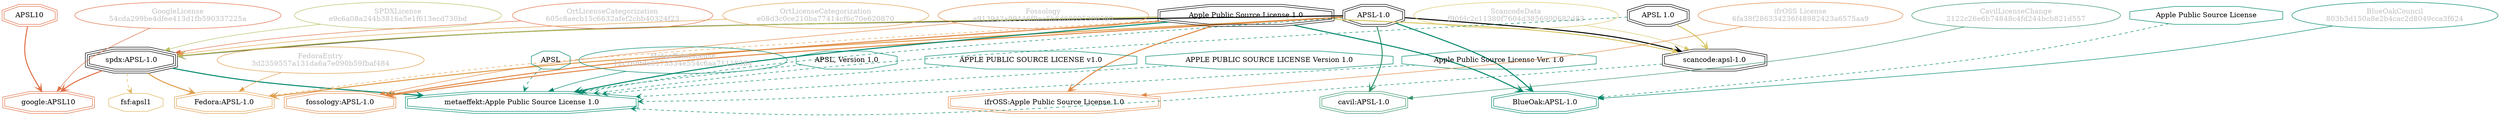 strict digraph {
    node [shape=box];
    graph [splines=curved];
    171 [label="SPDXLicense\ne9c6a08a244b3816a5e1f613ecd730bd"
        ,fontcolor=gray
        ,color="#b8bf62"
        ,fillcolor="beige;1"
        ,shape=ellipse];
    172 [label="spdx:APSL-1.0"
        ,shape=tripleoctagon];
    173 [label="APSL-1.0"
        ,shape=doubleoctagon];
    174 [label="Apple Public Source License 1.0"
        ,shape=doubleoctagon];
    5628 [label="GoogleLicense\n54cda299be4dfee413d1fb590337225a"
         ,fontcolor=gray
         ,color="#e06f45"
         ,fillcolor="beige;1"
         ,shape=ellipse];
    5629 [label="google:APSL10"
         ,color="#e06f45"
         ,shape=doubleoctagon];
    5630 [label=APSL10
         ,color="#e06f45"
         ,shape=doubleoctagon];
    5835 [label="FedoraEntry\n3d2359557a131da6a7e090b59fbaf484"
         ,fontcolor=gray
         ,color="#e09d4b"
         ,fillcolor="beige;1"
         ,shape=ellipse];
    5836 [label="Fedora:APSL-1.0"
         ,color="#e09d4b"
         ,shape=doubleoctagon];
    9274 [label="BlueOakCouncil\n803b3d150a8e2b4cac2d8049cca3f624"
         ,fontcolor=gray
         ,color="#00876c"
         ,fillcolor="beige;1"
         ,shape=ellipse];
    9275 [label="BlueOak:APSL-1.0"
         ,color="#00876c"
         ,shape=doubleoctagon];
    9276 [label="Apple Public Source License"
         ,color="#00876c"
         ,shape=octagon];
    10681 [label="fsf:apsl1"
          ,color="#deb256"
          ,shape=octagon];
    11875 [label="ScancodeData\nf90fdc2c11380f7604d3856900682d83"
          ,fontcolor=gray
          ,color="#dac767"
          ,fillcolor="beige;1"
          ,shape=ellipse];
    11876 [label="scancode:apsl-1.0"
          ,shape=doubleoctagon];
    11877 [label="APSL 1.0"
          ,shape=doubleoctagon];
    26025 [label="Fossology\na913942a99446f9ee5b6d60895306580"
          ,fontcolor=gray
          ,color="#e18745"
          ,fillcolor="beige;1"
          ,shape=ellipse];
    26026 [label="fossology:APSL-1.0"
          ,color="#e18745"
          ,shape=doubleoctagon];
    28483 [label="OrtLicenseCategorization\n605c8aecb15c6632afef2cbb40324f23"
          ,fontcolor=gray
          ,color="#e06f45"
          ,fillcolor="beige;1"
          ,shape=ellipse];
    35348 [label="OrtLicenseCategorization\ne08d3c0ce210ba77414cf6c70e620870"
          ,fontcolor=gray
          ,color="#e09d4b"
          ,fillcolor="beige;1"
          ,shape=ellipse];
    36383 [label="CavilLicenseChange\n2122c26e6b74848c4fd244bcb821d557"
          ,fontcolor=gray
          ,color="#379469"
          ,fillcolor="beige;1"
          ,shape=ellipse];
    36384 [label="cavil:APSL-1.0"
          ,color="#379469"
          ,shape=doubleoctagon];
    38512 [label=APSL
          ,color="#00876c"
          ,shape=octagon];
    38530 [label="MetaeffektLicense\n12c16bfde9173334e554c6aa71118364"
          ,fontcolor=gray
          ,color="#00876c"
          ,fillcolor="beige;1"
          ,shape=ellipse];
    38531 [label="metaeffekt:Apple Public Source License 1.0"
          ,color="#00876c"
          ,shape=doubleoctagon];
    38532 [label="APSL, Version 1.0"
          ,color="#00876c"
          ,shape=octagon];
    38533 [label="APPLE PUBLIC SOURCE LICENSE v1.0"
          ,color="#00876c"
          ,shape=octagon];
    38534 [label="APPLE PUBLIC SOURCE LICENSE Version 1.0"
          ,color="#00876c"
          ,shape=octagon];
    38535 [label="Apple Public Source License Ver. 1.0"
          ,color="#00876c"
          ,shape=octagon];
    55256 [label="ifrOSS License\n6fa38f286334236f48982423a6575aa9"
          ,fontcolor=gray
          ,color="#e18745"
          ,fillcolor="beige;1"
          ,shape=ellipse];
    55257 [label="ifrOSS:Apple Public Source License 1.0"
          ,color="#e18745"
          ,shape=doubleoctagon];
    171 -> 172 [weight=0.5
               ,color="#b8bf62"];
    172 -> 5629 [style=bold
                ,arrowhead=vee
                ,weight=0.7
                ,color="#e06f45"];
    172 -> 5836 [style=bold
                ,arrowhead=vee
                ,weight=0.7
                ,color="#e09d4b"];
    172 -> 10681 [style=dashed
                 ,arrowhead=vee
                 ,weight=0.5
                 ,color="#deb256"];
    172 -> 38531 [style=bold
                 ,arrowhead=vee
                 ,weight=0.7
                 ,color="#00876c"];
    173 -> 172 [style=bold
               ,arrowhead=vee
               ,weight=0.7];
    173 -> 5836 [style=bold
                ,arrowhead=vee
                ,weight=0.7
                ,color="#e09d4b"];
    173 -> 9275 [style=bold
                ,arrowhead=vee
                ,weight=0.7
                ,color="#00876c"];
    173 -> 11876 [style=bold
                 ,arrowhead=vee
                 ,weight=0.7];
    173 -> 26026 [style=bold
                 ,arrowhead=vee
                 ,weight=0.7
                 ,color="#e18745"];
    173 -> 36384 [style=bold
                 ,arrowhead=vee
                 ,weight=0.7
                 ,color="#379469"];
    173 -> 36384 [style=bold
                 ,arrowhead=vee
                 ,weight=0.7
                 ,color="#379469"];
    173 -> 38531 [style=dashed
                 ,arrowhead=vee
                 ,weight=0.5
                 ,color="#00876c"];
    174 -> 172 [style=bold
               ,arrowhead=vee
               ,weight=0.7
               ,color="#b8bf62"];
    174 -> 5836 [style=dashed
                ,arrowhead=vee
                ,weight=0.5
                ,color="#e09d4b"];
    174 -> 9275 [style=bold
                ,arrowhead=vee
                ,weight=0.7
                ,color="#00876c"];
    174 -> 11876 [style=bold
                 ,arrowhead=vee
                 ,weight=0.7
                 ,color="#dac767"];
    174 -> 26026 [style=bold
                 ,arrowhead=vee
                 ,weight=0.7
                 ,color="#e18745"];
    174 -> 38531 [style=bold
                 ,arrowhead=vee
                 ,weight=0.7
                 ,color="#00876c"];
    174 -> 38531 [style=bold
                 ,arrowhead=vee
                 ,weight=0.7
                 ,color="#00876c"];
    174 -> 55257 [style=bold
                 ,arrowhead=vee
                 ,weight=0.7
                 ,color="#e18745"];
    174 -> 55257 [style=bold
                 ,arrowhead=vee
                 ,weight=0.7
                 ,color="#e18745"];
    5628 -> 5629 [weight=0.5
                 ,color="#e06f45"];
    5630 -> 5629 [style=bold
                 ,arrowhead=vee
                 ,weight=0.7
                 ,color="#e06f45"];
    5835 -> 5836 [weight=0.5
                 ,color="#e09d4b"];
    9274 -> 9275 [weight=0.5
                 ,color="#00876c"];
    9276 -> 9275 [style=dashed
                 ,arrowhead=vee
                 ,weight=0.5
                 ,color="#00876c"];
    11875 -> 11876 [weight=0.5
                   ,color="#dac767"];
    11876 -> 38531 [style=dashed
                   ,arrowhead=vee
                   ,weight=0.5
                   ,color="#00876c"];
    11877 -> 11876 [style=bold
                   ,arrowhead=vee
                   ,weight=0.7
                   ,color="#dac767"];
    11877 -> 38531 [style=dashed
                   ,arrowhead=vee
                   ,weight=0.5
                   ,color="#00876c"];
    26025 -> 26026 [weight=0.5
                   ,color="#e18745"];
    28483 -> 172 [weight=0.5
                 ,color="#e06f45"];
    35348 -> 172 [weight=0.5
                 ,color="#e09d4b"];
    36383 -> 36384 [weight=0.5
                   ,color="#379469"];
    38512 -> 38531 [style=dashed
                   ,arrowhead=vee
                   ,weight=0.5
                   ,color="#00876c"];
    38530 -> 38531 [weight=0.5
                   ,color="#00876c"];
    38532 -> 38531 [style=dashed
                   ,arrowhead=vee
                   ,weight=0.5
                   ,color="#00876c"];
    38533 -> 38531 [style=dashed
                   ,arrowhead=vee
                   ,weight=0.5
                   ,color="#00876c"];
    38534 -> 38531 [style=dashed
                   ,arrowhead=vee
                   ,weight=0.5
                   ,color="#00876c"];
    38535 -> 38531 [style=dashed
                   ,arrowhead=vee
                   ,weight=0.5
                   ,color="#00876c"];
    55256 -> 55257 [weight=0.5
                   ,color="#e18745"];
}

